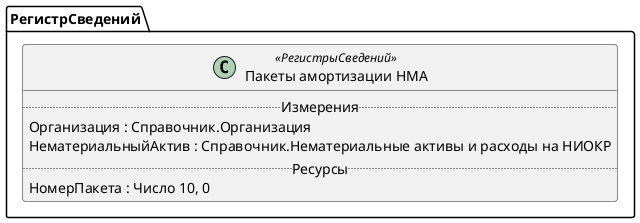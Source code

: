 ﻿@startuml ПакетыАмортизацииНМА
'!include templates.wsd
'..\include templates.wsd
class РегистрСведений.ПакетыАмортизацииНМА as "Пакеты амортизации НМА" <<РегистрыСведений>>
{
..Измерения..
Организация : Справочник.Организация
НематериальныйАктив : Справочник.Нематериальные активы и расходы на НИОКР
..Ресурсы..
НомерПакета : Число 10, 0
}
@enduml
